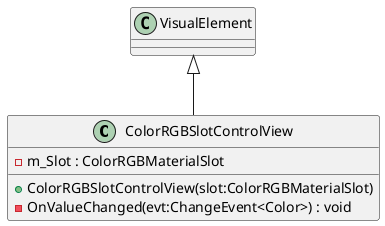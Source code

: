 @startuml
class ColorRGBSlotControlView {
    - m_Slot : ColorRGBMaterialSlot
    + ColorRGBSlotControlView(slot:ColorRGBMaterialSlot)
    - OnValueChanged(evt:ChangeEvent<Color>) : void
}
VisualElement <|-- ColorRGBSlotControlView
@enduml
